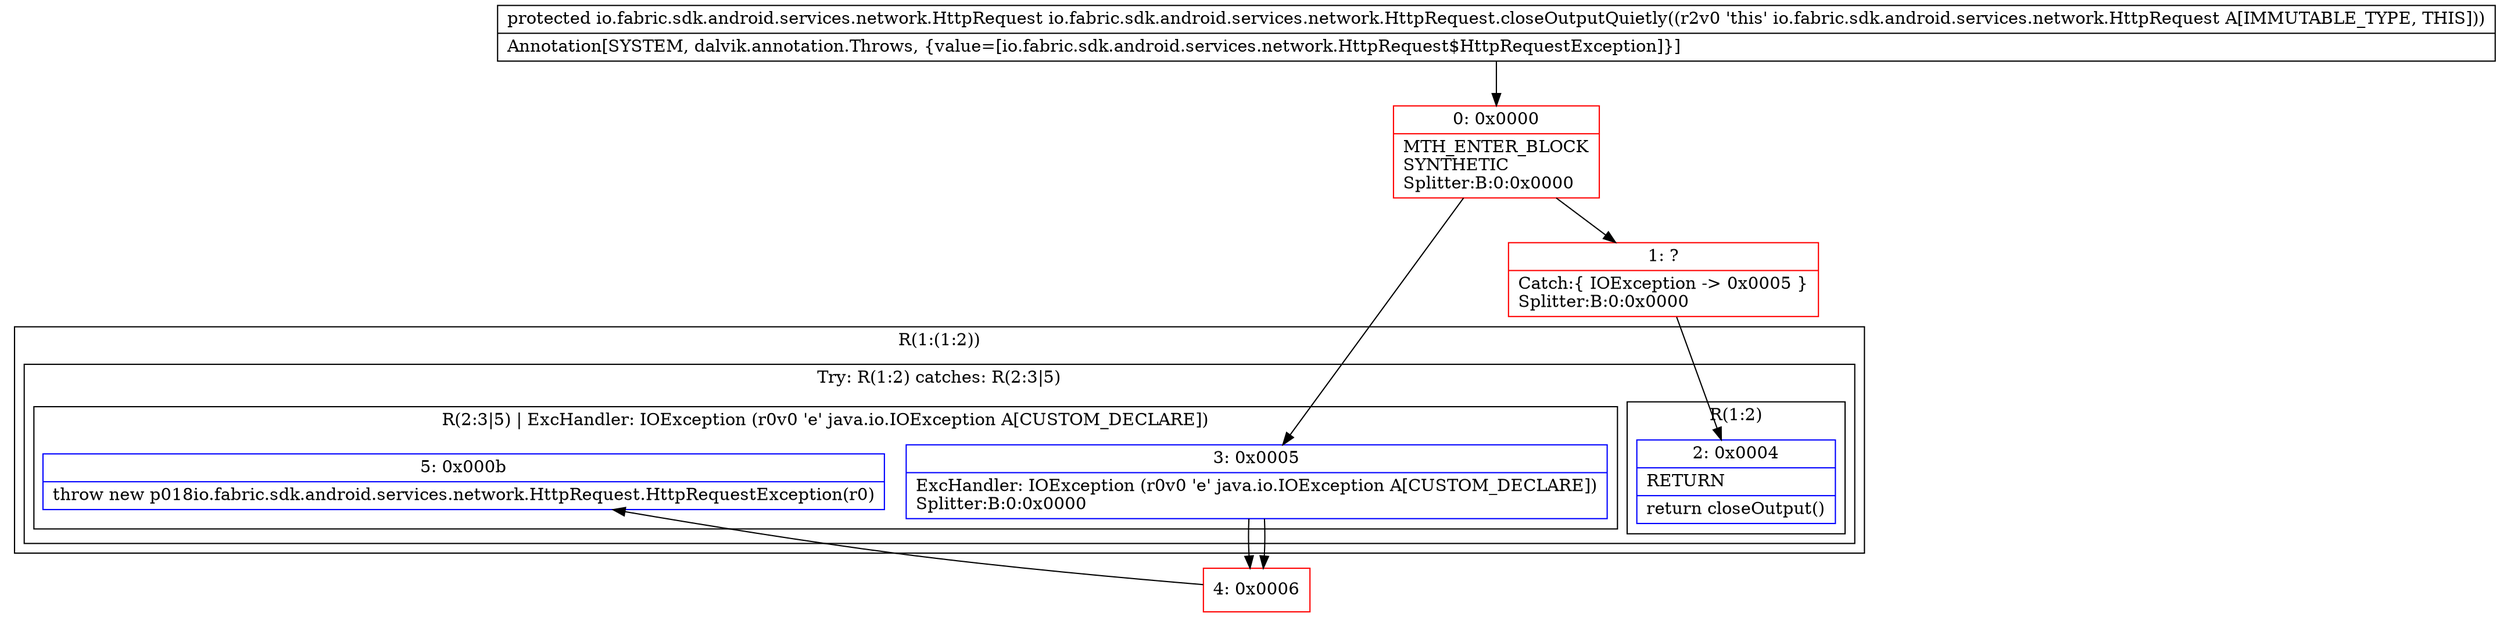digraph "CFG forio.fabric.sdk.android.services.network.HttpRequest.closeOutputQuietly()Lio\/fabric\/sdk\/android\/services\/network\/HttpRequest;" {
subgraph cluster_Region_1933060416 {
label = "R(1:(1:2))";
node [shape=record,color=blue];
subgraph cluster_TryCatchRegion_1966494312 {
label = "Try: R(1:2) catches: R(2:3|5)";
node [shape=record,color=blue];
subgraph cluster_Region_868119950 {
label = "R(1:2)";
node [shape=record,color=blue];
Node_2 [shape=record,label="{2\:\ 0x0004|RETURN\l|return closeOutput()\l}"];
}
subgraph cluster_Region_61534767 {
label = "R(2:3|5) | ExcHandler: IOException (r0v0 'e' java.io.IOException A[CUSTOM_DECLARE])\l";
node [shape=record,color=blue];
Node_3 [shape=record,label="{3\:\ 0x0005|ExcHandler: IOException (r0v0 'e' java.io.IOException A[CUSTOM_DECLARE])\lSplitter:B:0:0x0000\l}"];
Node_5 [shape=record,label="{5\:\ 0x000b|throw new p018io.fabric.sdk.android.services.network.HttpRequest.HttpRequestException(r0)\l}"];
}
}
}
subgraph cluster_Region_61534767 {
label = "R(2:3|5) | ExcHandler: IOException (r0v0 'e' java.io.IOException A[CUSTOM_DECLARE])\l";
node [shape=record,color=blue];
Node_3 [shape=record,label="{3\:\ 0x0005|ExcHandler: IOException (r0v0 'e' java.io.IOException A[CUSTOM_DECLARE])\lSplitter:B:0:0x0000\l}"];
Node_5 [shape=record,label="{5\:\ 0x000b|throw new p018io.fabric.sdk.android.services.network.HttpRequest.HttpRequestException(r0)\l}"];
}
Node_0 [shape=record,color=red,label="{0\:\ 0x0000|MTH_ENTER_BLOCK\lSYNTHETIC\lSplitter:B:0:0x0000\l}"];
Node_1 [shape=record,color=red,label="{1\:\ ?|Catch:\{ IOException \-\> 0x0005 \}\lSplitter:B:0:0x0000\l}"];
Node_4 [shape=record,color=red,label="{4\:\ 0x0006}"];
MethodNode[shape=record,label="{protected io.fabric.sdk.android.services.network.HttpRequest io.fabric.sdk.android.services.network.HttpRequest.closeOutputQuietly((r2v0 'this' io.fabric.sdk.android.services.network.HttpRequest A[IMMUTABLE_TYPE, THIS]))  | Annotation[SYSTEM, dalvik.annotation.Throws, \{value=[io.fabric.sdk.android.services.network.HttpRequest$HttpRequestException]\}]\l}"];
MethodNode -> Node_0;
Node_3 -> Node_4;
Node_3 -> Node_4;
Node_0 -> Node_1;
Node_0 -> Node_3;
Node_1 -> Node_2;
Node_4 -> Node_5;
}

